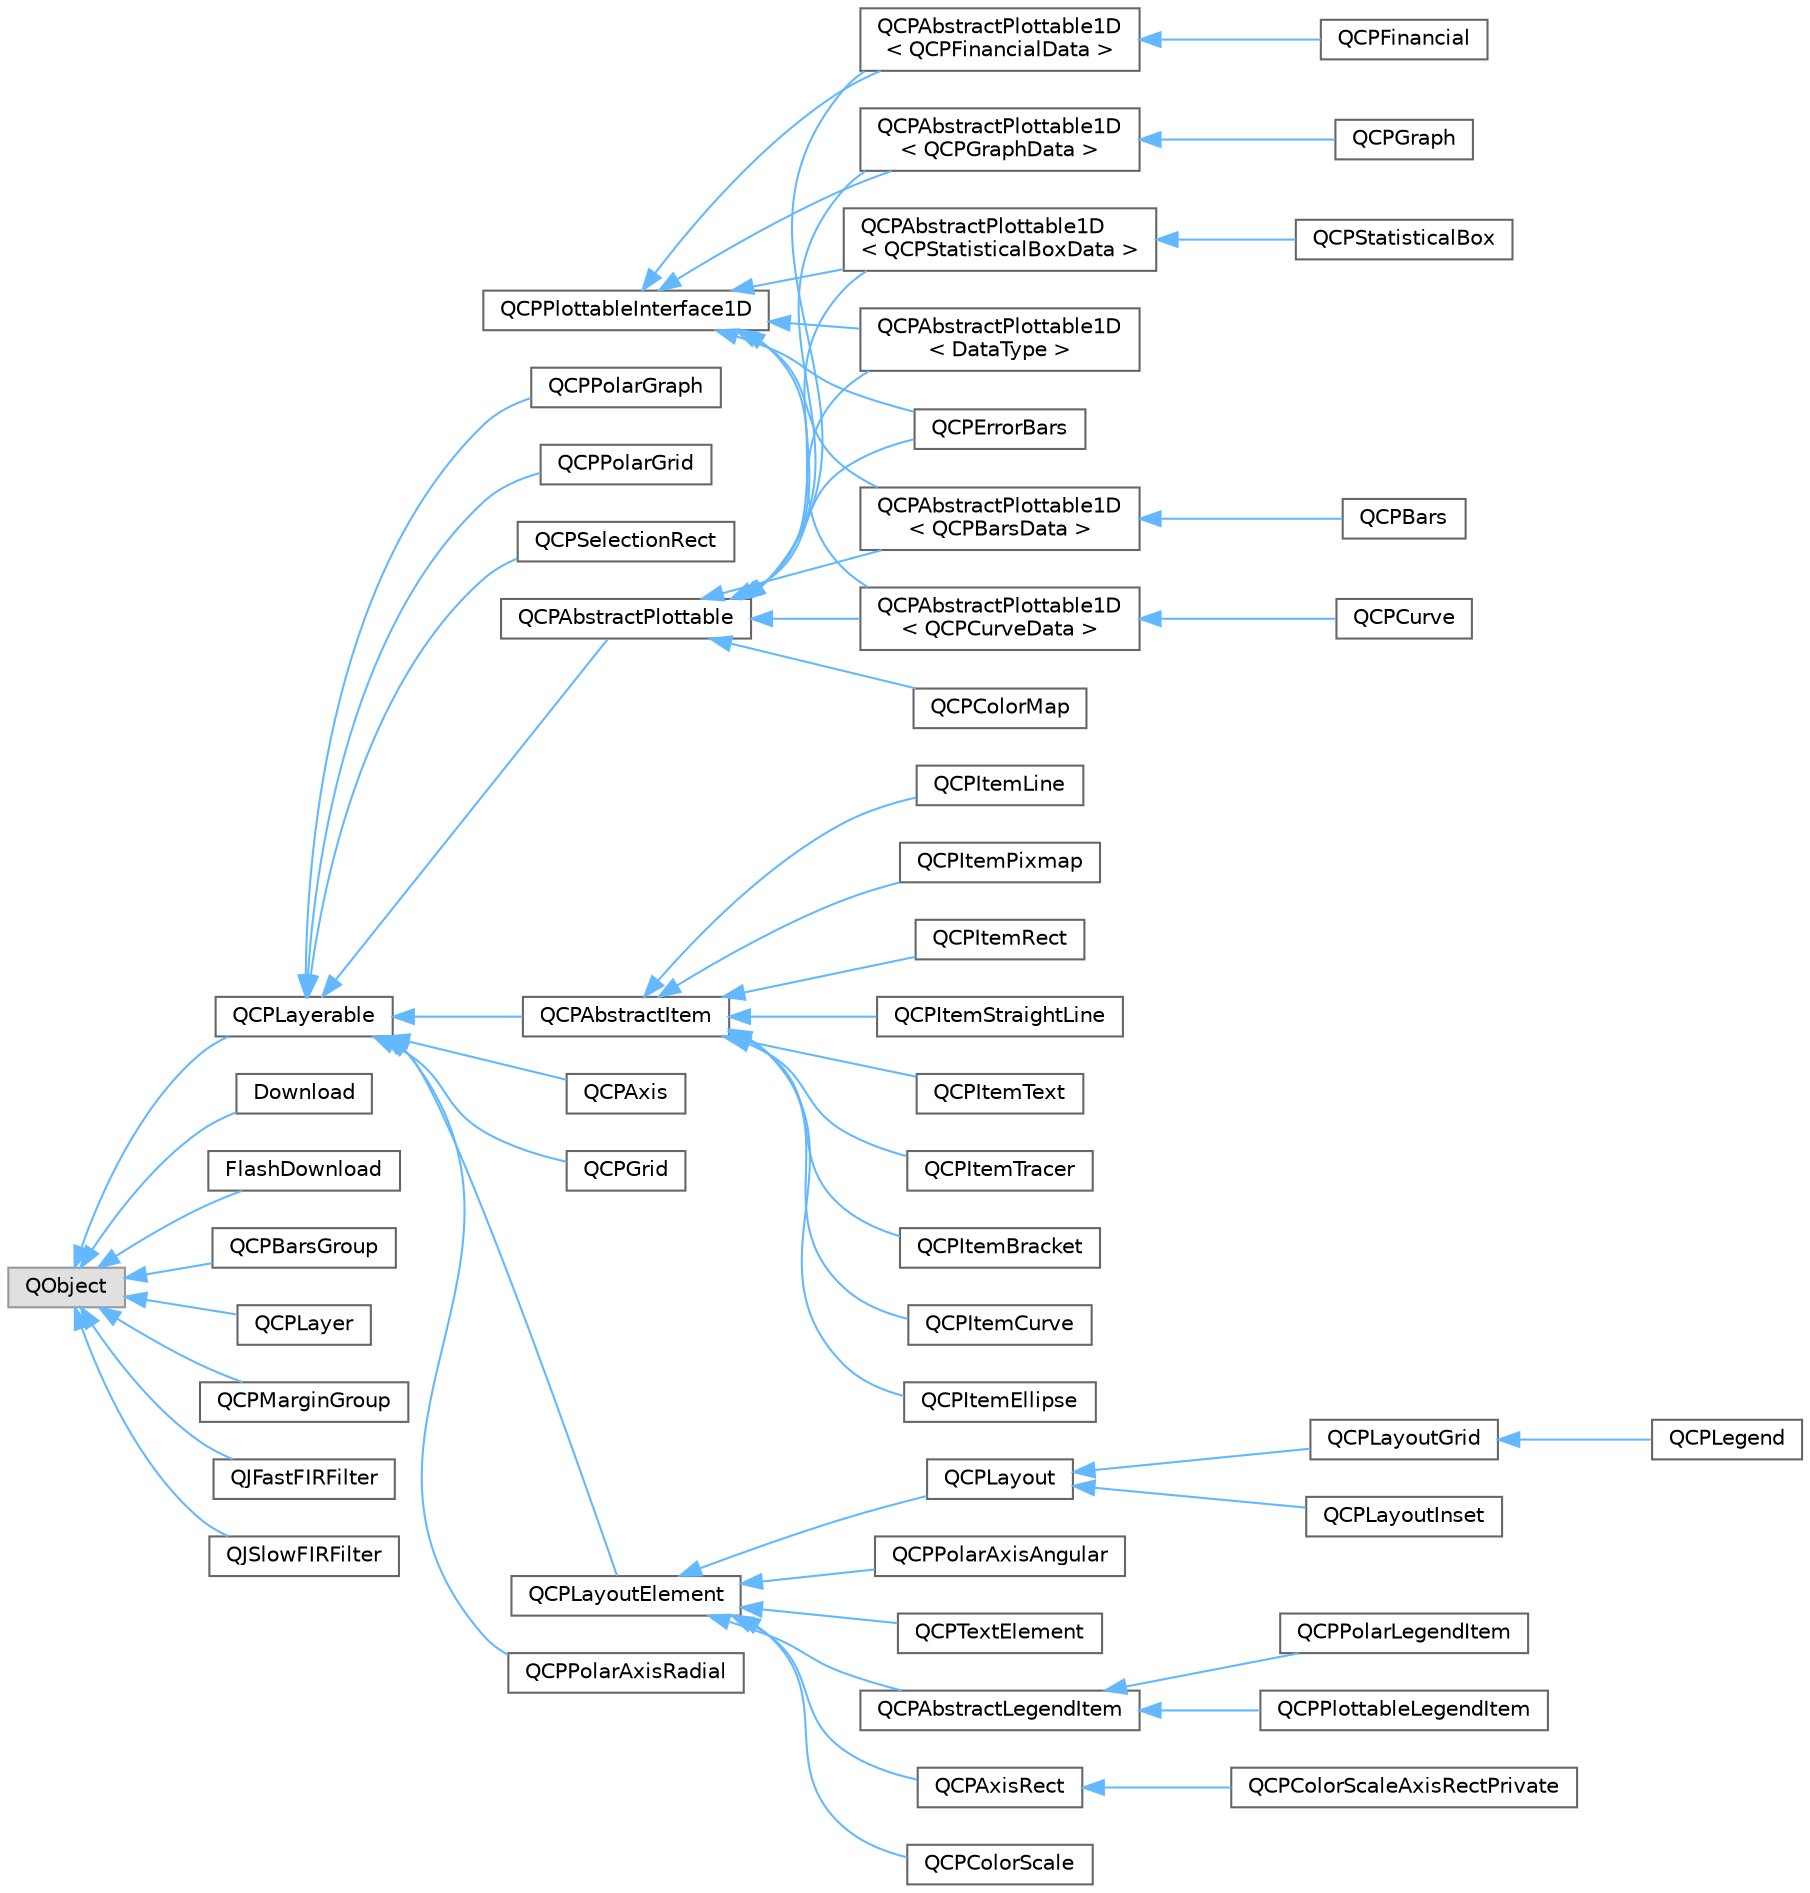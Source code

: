 digraph "Graphical Class Hierarchy"
{
 // LATEX_PDF_SIZE
  bgcolor="transparent";
  edge [fontname=Helvetica,fontsize=10,labelfontname=Helvetica,labelfontsize=10];
  node [fontname=Helvetica,fontsize=10,shape=box,height=0.2,width=0.4];
  rankdir="LR";
  Node0 [id="Node000000",label="QCPPlottableInterface1D",height=0.2,width=0.4,color="grey40", fillcolor="white", style="filled",URL="$class_q_c_p_plottable_interface1_d.html",tooltip="Defines an abstract interface for one-dimensional plottables."];
  Node0 -> Node1 [id="edge11_Node000000_Node000001",dir="back",color="steelblue1",style="solid",tooltip=" "];
  Node1 [id="Node000001",label="QCPAbstractPlottable1D\l\< QCPBarsData \>",height=0.2,width=0.4,color="grey40", fillcolor="white", style="filled",URL="$class_q_c_p_abstract_plottable1_d.html",tooltip=" "];
  Node1 -> Node2 [id="edge12_Node000001_Node000002",dir="back",color="steelblue1",style="solid",tooltip=" "];
  Node2 [id="Node000002",label="QCPBars",height=0.2,width=0.4,color="grey40", fillcolor="white", style="filled",URL="$class_q_c_p_bars.html",tooltip="A plottable representing a bar chart in a plot."];
  Node0 -> Node4 [id="edge13_Node000000_Node000004",dir="back",color="steelblue1",style="solid",tooltip=" "];
  Node4 [id="Node000004",label="QCPAbstractPlottable1D\l\< QCPCurveData \>",height=0.2,width=0.4,color="grey40", fillcolor="white", style="filled",URL="$class_q_c_p_abstract_plottable1_d.html",tooltip=" "];
  Node4 -> Node5 [id="edge14_Node000004_Node000005",dir="back",color="steelblue1",style="solid",tooltip=" "];
  Node5 [id="Node000005",label="QCPCurve",height=0.2,width=0.4,color="grey40", fillcolor="white", style="filled",URL="$class_q_c_p_curve.html",tooltip="A plottable representing a parametric curve in a plot."];
  Node0 -> Node6 [id="edge15_Node000000_Node000006",dir="back",color="steelblue1",style="solid",tooltip=" "];
  Node6 [id="Node000006",label="QCPAbstractPlottable1D\l\< QCPFinancialData \>",height=0.2,width=0.4,color="grey40", fillcolor="white", style="filled",URL="$class_q_c_p_abstract_plottable1_d.html",tooltip=" "];
  Node6 -> Node7 [id="edge16_Node000006_Node000007",dir="back",color="steelblue1",style="solid",tooltip=" "];
  Node7 [id="Node000007",label="QCPFinancial",height=0.2,width=0.4,color="grey40", fillcolor="white", style="filled",URL="$class_q_c_p_financial.html",tooltip="A plottable representing a financial stock chart."];
  Node0 -> Node8 [id="edge17_Node000000_Node000008",dir="back",color="steelblue1",style="solid",tooltip=" "];
  Node8 [id="Node000008",label="QCPAbstractPlottable1D\l\< QCPGraphData \>",height=0.2,width=0.4,color="grey40", fillcolor="white", style="filled",URL="$class_q_c_p_abstract_plottable1_d.html",tooltip=" "];
  Node8 -> Node9 [id="edge18_Node000008_Node000009",dir="back",color="steelblue1",style="solid",tooltip=" "];
  Node9 [id="Node000009",label="QCPGraph",height=0.2,width=0.4,color="grey40", fillcolor="white", style="filled",URL="$class_q_c_p_graph.html",tooltip="A plottable representing a graph in a plot."];
  Node0 -> Node10 [id="edge19_Node000000_Node000010",dir="back",color="steelblue1",style="solid",tooltip=" "];
  Node10 [id="Node000010",label="QCPAbstractPlottable1D\l\< QCPStatisticalBoxData \>",height=0.2,width=0.4,color="grey40", fillcolor="white", style="filled",URL="$class_q_c_p_abstract_plottable1_d.html",tooltip=" "];
  Node10 -> Node11 [id="edge20_Node000010_Node000011",dir="back",color="steelblue1",style="solid",tooltip=" "];
  Node11 [id="Node000011",label="QCPStatisticalBox",height=0.2,width=0.4,color="grey40", fillcolor="white", style="filled",URL="$class_q_c_p_statistical_box.html",tooltip="A plottable representing a single statistical box in a plot."];
  Node0 -> Node12 [id="edge21_Node000000_Node000012",dir="back",color="steelblue1",style="solid",tooltip=" "];
  Node12 [id="Node000012",label="QCPAbstractPlottable1D\l\< DataType \>",height=0.2,width=0.4,color="grey40", fillcolor="white", style="filled",URL="$class_q_c_p_abstract_plottable1_d.html",tooltip="A template base class for plottables with one-dimensional data."];
  Node0 -> Node14 [id="edge22_Node000000_Node000014",dir="back",color="steelblue1",style="solid",tooltip=" "];
  Node14 [id="Node000014",label="QCPErrorBars",height=0.2,width=0.4,color="grey40", fillcolor="white", style="filled",URL="$class_q_c_p_error_bars.html",tooltip="A plottable that adds a set of error bars to other plottables."];
  Node45 [id="Node000045",label="QObject",height=0.2,width=0.4,color="grey60", fillcolor="#E0E0E0", style="filled",tooltip=" "];
  Node45 -> Node46 [id="edge23_Node000045_Node000046",dir="back",color="steelblue1",style="solid",tooltip=" "];
  Node46 [id="Node000046",label="Download",height=0.2,width=0.4,color="grey40", fillcolor="white", style="filled",URL="$class_download.html",tooltip=" "];
  Node45 -> Node47 [id="edge24_Node000045_Node000047",dir="back",color="steelblue1",style="solid",tooltip=" "];
  Node47 [id="Node000047",label="FlashDownload",height=0.2,width=0.4,color="grey40", fillcolor="white", style="filled",URL="$class_flash_download.html",tooltip=" "];
  Node45 -> Node48 [id="edge25_Node000045_Node000048",dir="back",color="steelblue1",style="solid",tooltip=" "];
  Node48 [id="Node000048",label="QCPBarsGroup",height=0.2,width=0.4,color="grey40", fillcolor="white", style="filled",URL="$class_q_c_p_bars_group.html",tooltip="Groups multiple QCPBars together so they appear side by side."];
  Node45 -> Node49 [id="edge26_Node000045_Node000049",dir="back",color="steelblue1",style="solid",tooltip=" "];
  Node49 [id="Node000049",label="QCPLayer",height=0.2,width=0.4,color="grey40", fillcolor="white", style="filled",URL="$class_q_c_p_layer.html",tooltip="A layer that may contain objects, to control the rendering order."];
  Node45 -> Node15 [id="edge27_Node000045_Node000015",dir="back",color="steelblue1",style="solid",tooltip=" "];
  Node15 [id="Node000015",label="QCPLayerable",height=0.2,width=0.4,color="grey40", fillcolor="white", style="filled",URL="$class_q_c_p_layerable.html",tooltip="Base class for all drawable objects."];
  Node15 -> Node16 [id="edge28_Node000015_Node000016",dir="back",color="steelblue1",style="solid",tooltip=" "];
  Node16 [id="Node000016",label="QCPAbstractItem",height=0.2,width=0.4,color="grey40", fillcolor="white", style="filled",URL="$class_q_c_p_abstract_item.html",tooltip="The abstract base class for all items in a plot."];
  Node16 -> Node17 [id="edge29_Node000016_Node000017",dir="back",color="steelblue1",style="solid",tooltip=" "];
  Node17 [id="Node000017",label="QCPItemBracket",height=0.2,width=0.4,color="grey40", fillcolor="white", style="filled",URL="$class_q_c_p_item_bracket.html",tooltip="A bracket for referencing/highlighting certain parts in the plot."];
  Node16 -> Node18 [id="edge30_Node000016_Node000018",dir="back",color="steelblue1",style="solid",tooltip=" "];
  Node18 [id="Node000018",label="QCPItemCurve",height=0.2,width=0.4,color="grey40", fillcolor="white", style="filled",URL="$class_q_c_p_item_curve.html",tooltip="A curved line from one point to another."];
  Node16 -> Node19 [id="edge31_Node000016_Node000019",dir="back",color="steelblue1",style="solid",tooltip=" "];
  Node19 [id="Node000019",label="QCPItemEllipse",height=0.2,width=0.4,color="grey40", fillcolor="white", style="filled",URL="$class_q_c_p_item_ellipse.html",tooltip="An ellipse."];
  Node16 -> Node20 [id="edge32_Node000016_Node000020",dir="back",color="steelblue1",style="solid",tooltip=" "];
  Node20 [id="Node000020",label="QCPItemLine",height=0.2,width=0.4,color="grey40", fillcolor="white", style="filled",URL="$class_q_c_p_item_line.html",tooltip="A line from one point to another."];
  Node16 -> Node21 [id="edge33_Node000016_Node000021",dir="back",color="steelblue1",style="solid",tooltip=" "];
  Node21 [id="Node000021",label="QCPItemPixmap",height=0.2,width=0.4,color="grey40", fillcolor="white", style="filled",URL="$class_q_c_p_item_pixmap.html",tooltip="An arbitrary pixmap."];
  Node16 -> Node22 [id="edge34_Node000016_Node000022",dir="back",color="steelblue1",style="solid",tooltip=" "];
  Node22 [id="Node000022",label="QCPItemRect",height=0.2,width=0.4,color="grey40", fillcolor="white", style="filled",URL="$class_q_c_p_item_rect.html",tooltip="A rectangle."];
  Node16 -> Node23 [id="edge35_Node000016_Node000023",dir="back",color="steelblue1",style="solid",tooltip=" "];
  Node23 [id="Node000023",label="QCPItemStraightLine",height=0.2,width=0.4,color="grey40", fillcolor="white", style="filled",URL="$class_q_c_p_item_straight_line.html",tooltip="A straight line that spans infinitely in both directions."];
  Node16 -> Node24 [id="edge36_Node000016_Node000024",dir="back",color="steelblue1",style="solid",tooltip=" "];
  Node24 [id="Node000024",label="QCPItemText",height=0.2,width=0.4,color="grey40", fillcolor="white", style="filled",URL="$class_q_c_p_item_text.html",tooltip="A text label."];
  Node16 -> Node25 [id="edge37_Node000016_Node000025",dir="back",color="steelblue1",style="solid",tooltip=" "];
  Node25 [id="Node000025",label="QCPItemTracer",height=0.2,width=0.4,color="grey40", fillcolor="white", style="filled",URL="$class_q_c_p_item_tracer.html",tooltip="Item that sticks to QCPGraph data points."];
  Node15 -> Node3 [id="edge38_Node000015_Node000003",dir="back",color="steelblue1",style="solid",tooltip=" "];
  Node3 [id="Node000003",label="QCPAbstractPlottable",height=0.2,width=0.4,color="grey40", fillcolor="white", style="filled",URL="$class_q_c_p_abstract_plottable.html",tooltip="The abstract base class for all data representing objects in a plot."];
  Node3 -> Node1 [id="edge39_Node000003_Node000001",dir="back",color="steelblue1",style="solid",tooltip=" "];
  Node3 -> Node4 [id="edge40_Node000003_Node000004",dir="back",color="steelblue1",style="solid",tooltip=" "];
  Node3 -> Node6 [id="edge41_Node000003_Node000006",dir="back",color="steelblue1",style="solid",tooltip=" "];
  Node3 -> Node8 [id="edge42_Node000003_Node000008",dir="back",color="steelblue1",style="solid",tooltip=" "];
  Node3 -> Node10 [id="edge43_Node000003_Node000010",dir="back",color="steelblue1",style="solid",tooltip=" "];
  Node3 -> Node12 [id="edge44_Node000003_Node000012",dir="back",color="steelblue1",style="solid",tooltip=" "];
  Node3 -> Node13 [id="edge45_Node000003_Node000013",dir="back",color="steelblue1",style="solid",tooltip=" "];
  Node13 [id="Node000013",label="QCPColorMap",height=0.2,width=0.4,color="grey40", fillcolor="white", style="filled",URL="$class_q_c_p_color_map.html",tooltip="A plottable representing a two-dimensional color map in a plot."];
  Node3 -> Node14 [id="edge46_Node000003_Node000014",dir="back",color="steelblue1",style="solid",tooltip=" "];
  Node15 -> Node26 [id="edge47_Node000015_Node000026",dir="back",color="steelblue1",style="solid",tooltip=" "];
  Node26 [id="Node000026",label="QCPAxis",height=0.2,width=0.4,color="grey40", fillcolor="white", style="filled",URL="$class_q_c_p_axis.html",tooltip="Manages a single axis inside a QCustomPlot."];
  Node15 -> Node27 [id="edge48_Node000015_Node000027",dir="back",color="steelblue1",style="solid",tooltip=" "];
  Node27 [id="Node000027",label="QCPGrid",height=0.2,width=0.4,color="grey40", fillcolor="white", style="filled",URL="$class_q_c_p_grid.html",tooltip="Responsible for drawing the grid of a QCPAxis."];
  Node15 -> Node28 [id="edge49_Node000015_Node000028",dir="back",color="steelblue1",style="solid",tooltip=" "];
  Node28 [id="Node000028",label="QCPLayoutElement",height=0.2,width=0.4,color="grey40", fillcolor="white", style="filled",URL="$class_q_c_p_layout_element.html",tooltip="The abstract base class for all objects that form the layout system."];
  Node28 -> Node29 [id="edge50_Node000028_Node000029",dir="back",color="steelblue1",style="solid",tooltip=" "];
  Node29 [id="Node000029",label="QCPAbstractLegendItem",height=0.2,width=0.4,color="grey40", fillcolor="white", style="filled",URL="$class_q_c_p_abstract_legend_item.html",tooltip="The abstract base class for all entries in a QCPLegend."];
  Node29 -> Node30 [id="edge51_Node000029_Node000030",dir="back",color="steelblue1",style="solid",tooltip=" "];
  Node30 [id="Node000030",label="QCPPlottableLegendItem",height=0.2,width=0.4,color="grey40", fillcolor="white", style="filled",URL="$class_q_c_p_plottable_legend_item.html",tooltip="A legend item representing a plottable with an icon and the plottable name."];
  Node29 -> Node31 [id="edge52_Node000029_Node000031",dir="back",color="steelblue1",style="solid",tooltip=" "];
  Node31 [id="Node000031",label="QCPPolarLegendItem",height=0.2,width=0.4,color="grey40", fillcolor="white", style="filled",URL="$class_q_c_p_polar_legend_item.html",tooltip="A legend item for polar plots."];
  Node28 -> Node32 [id="edge53_Node000028_Node000032",dir="back",color="steelblue1",style="solid",tooltip=" "];
  Node32 [id="Node000032",label="QCPAxisRect",height=0.2,width=0.4,color="grey40", fillcolor="white", style="filled",URL="$class_q_c_p_axis_rect.html",tooltip="Holds multiple axes and arranges them in a rectangular shape."];
  Node32 -> Node33 [id="edge54_Node000032_Node000033",dir="back",color="steelblue1",style="solid",tooltip=" "];
  Node33 [id="Node000033",label="QCPColorScaleAxisRectPrivate",height=0.2,width=0.4,color="grey40", fillcolor="white", style="filled",URL="$class_q_c_p_color_scale_axis_rect_private.html",tooltip=" "];
  Node28 -> Node34 [id="edge55_Node000028_Node000034",dir="back",color="steelblue1",style="solid",tooltip=" "];
  Node34 [id="Node000034",label="QCPColorScale",height=0.2,width=0.4,color="grey40", fillcolor="white", style="filled",URL="$class_q_c_p_color_scale.html",tooltip="A color scale for use with color coding data such as QCPColorMap."];
  Node28 -> Node35 [id="edge56_Node000028_Node000035",dir="back",color="steelblue1",style="solid",tooltip=" "];
  Node35 [id="Node000035",label="QCPLayout",height=0.2,width=0.4,color="grey40", fillcolor="white", style="filled",URL="$class_q_c_p_layout.html",tooltip="The abstract base class for layouts."];
  Node35 -> Node36 [id="edge57_Node000035_Node000036",dir="back",color="steelblue1",style="solid",tooltip=" "];
  Node36 [id="Node000036",label="QCPLayoutGrid",height=0.2,width=0.4,color="grey40", fillcolor="white", style="filled",URL="$class_q_c_p_layout_grid.html",tooltip="A layout that arranges child elements in a grid."];
  Node36 -> Node37 [id="edge58_Node000036_Node000037",dir="back",color="steelblue1",style="solid",tooltip=" "];
  Node37 [id="Node000037",label="QCPLegend",height=0.2,width=0.4,color="grey40", fillcolor="white", style="filled",URL="$class_q_c_p_legend.html",tooltip="Manages a legend inside a QCustomPlot."];
  Node35 -> Node38 [id="edge59_Node000035_Node000038",dir="back",color="steelblue1",style="solid",tooltip=" "];
  Node38 [id="Node000038",label="QCPLayoutInset",height=0.2,width=0.4,color="grey40", fillcolor="white", style="filled",URL="$class_q_c_p_layout_inset.html",tooltip="A layout that places child elements aligned to the border or arbitrarily positioned."];
  Node28 -> Node39 [id="edge60_Node000028_Node000039",dir="back",color="steelblue1",style="solid",tooltip=" "];
  Node39 [id="Node000039",label="QCPPolarAxisAngular",height=0.2,width=0.4,color="grey40", fillcolor="white", style="filled",URL="$class_q_c_p_polar_axis_angular.html",tooltip="The main container for polar plots, representing the angular axis as a circle."];
  Node28 -> Node40 [id="edge61_Node000028_Node000040",dir="back",color="steelblue1",style="solid",tooltip=" "];
  Node40 [id="Node000040",label="QCPTextElement",height=0.2,width=0.4,color="grey40", fillcolor="white", style="filled",URL="$class_q_c_p_text_element.html",tooltip="A layout element displaying a text."];
  Node15 -> Node41 [id="edge62_Node000015_Node000041",dir="back",color="steelblue1",style="solid",tooltip=" "];
  Node41 [id="Node000041",label="QCPPolarAxisRadial",height=0.2,width=0.4,color="grey40", fillcolor="white", style="filled",URL="$class_q_c_p_polar_axis_radial.html",tooltip="The radial axis inside a radial plot."];
  Node15 -> Node42 [id="edge63_Node000015_Node000042",dir="back",color="steelblue1",style="solid",tooltip=" "];
  Node42 [id="Node000042",label="QCPPolarGraph",height=0.2,width=0.4,color="grey40", fillcolor="white", style="filled",URL="$class_q_c_p_polar_graph.html",tooltip="A radial graph used to display data in polar plots."];
  Node15 -> Node43 [id="edge64_Node000015_Node000043",dir="back",color="steelblue1",style="solid",tooltip=" "];
  Node43 [id="Node000043",label="QCPPolarGrid",height=0.2,width=0.4,color="grey40", fillcolor="white", style="filled",URL="$class_q_c_p_polar_grid.html",tooltip="The grid in both angular and radial dimensions for polar plots."];
  Node15 -> Node44 [id="edge65_Node000015_Node000044",dir="back",color="steelblue1",style="solid",tooltip=" "];
  Node44 [id="Node000044",label="QCPSelectionRect",height=0.2,width=0.4,color="grey40", fillcolor="white", style="filled",URL="$class_q_c_p_selection_rect.html",tooltip="Provides rect/rubber-band data selection and range zoom interaction."];
  Node45 -> Node50 [id="edge66_Node000045_Node000050",dir="back",color="steelblue1",style="solid",tooltip=" "];
  Node50 [id="Node000050",label="QCPMarginGroup",height=0.2,width=0.4,color="grey40", fillcolor="white", style="filled",URL="$class_q_c_p_margin_group.html",tooltip="A margin group allows synchronization of margin sides if working with multiple layout elements."];
  Node45 -> Node51 [id="edge67_Node000045_Node000051",dir="back",color="steelblue1",style="solid",tooltip=" "];
  Node51 [id="Node000051",label="QJFastFIRFilter",height=0.2,width=0.4,color="grey40", fillcolor="white", style="filled",URL="$class_q_j_fast_f_i_r_filter.html",tooltip=" "];
  Node45 -> Node52 [id="edge68_Node000045_Node000052",dir="back",color="steelblue1",style="solid",tooltip=" "];
  Node52 [id="Node000052",label="QJSlowFIRFilter",height=0.2,width=0.4,color="grey40", fillcolor="white", style="filled",URL="$class_q_j_slow_f_i_r_filter.html",tooltip=" "];
}
